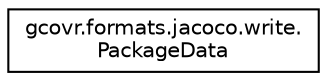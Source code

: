 digraph "Graphical Class Hierarchy"
{
 // LATEX_PDF_SIZE
  edge [fontname="Helvetica",fontsize="10",labelfontname="Helvetica",labelfontsize="10"];
  node [fontname="Helvetica",fontsize="10",shape=record];
  rankdir="LR";
  Node0 [label="gcovr.formats.jacoco.write.\lPackageData",height=0.2,width=0.4,color="black", fillcolor="white", style="filled",URL="$classgcovr_1_1formats_1_1jacoco_1_1write_1_1PackageData.html",tooltip=" "];
}
